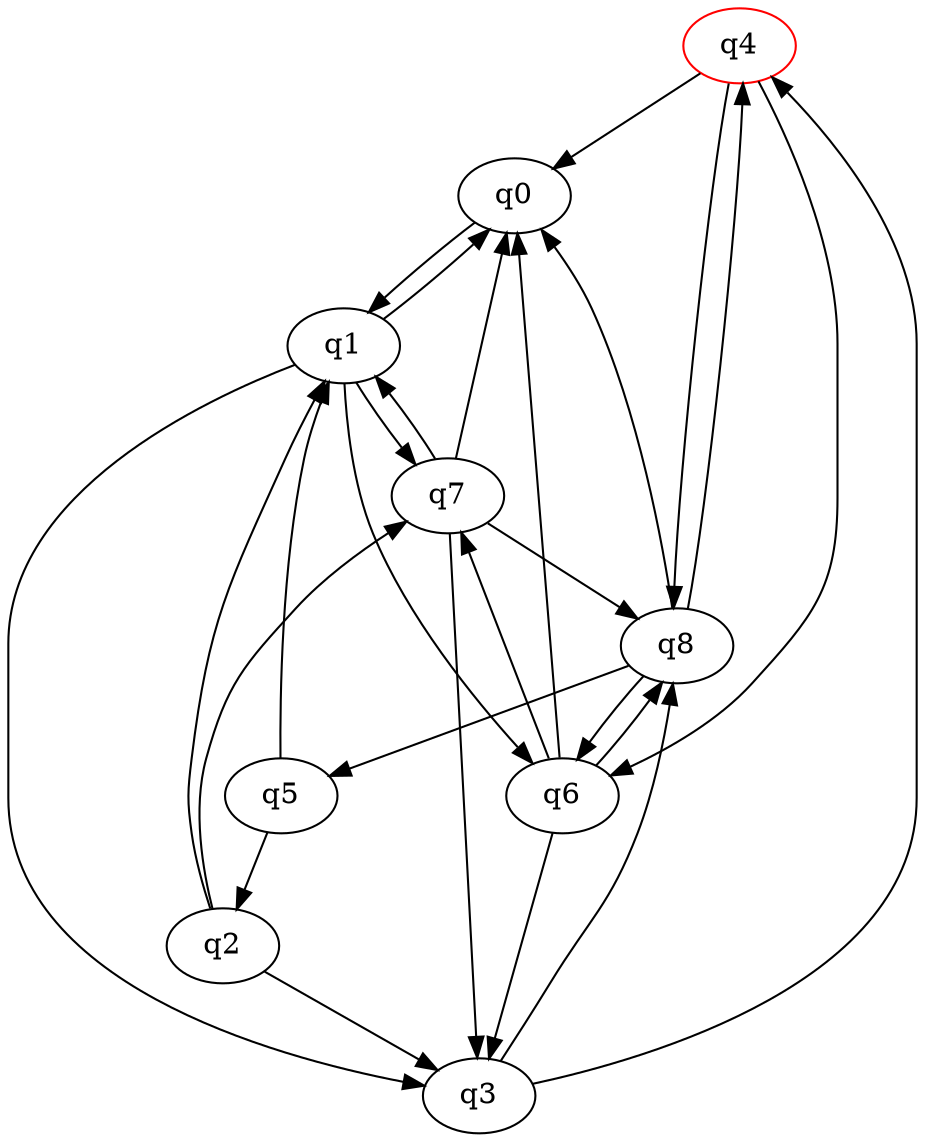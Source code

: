 digraph A{
q4 [initial=1,color=green];
q4 [final=1,color=red];
q0 -> q1;
q1 -> q0;
q1 -> q3;
q1 -> q6;
q1 -> q7;
q2 -> q1;
q2 -> q3;
q2 -> q7;
q3 -> q4;
q3 -> q8;
q4 -> q0;
q4 -> q6;
q4 -> q8;
q5 -> q1;
q5 -> q2;
q6 -> q0;
q6 -> q3;
q6 -> q7;
q6 -> q8;
q7 -> q0;
q7 -> q1;
q7 -> q3;
q7 -> q8;
q8 -> q0;
q8 -> q4;
q8 -> q5;
q8 -> q6;
}